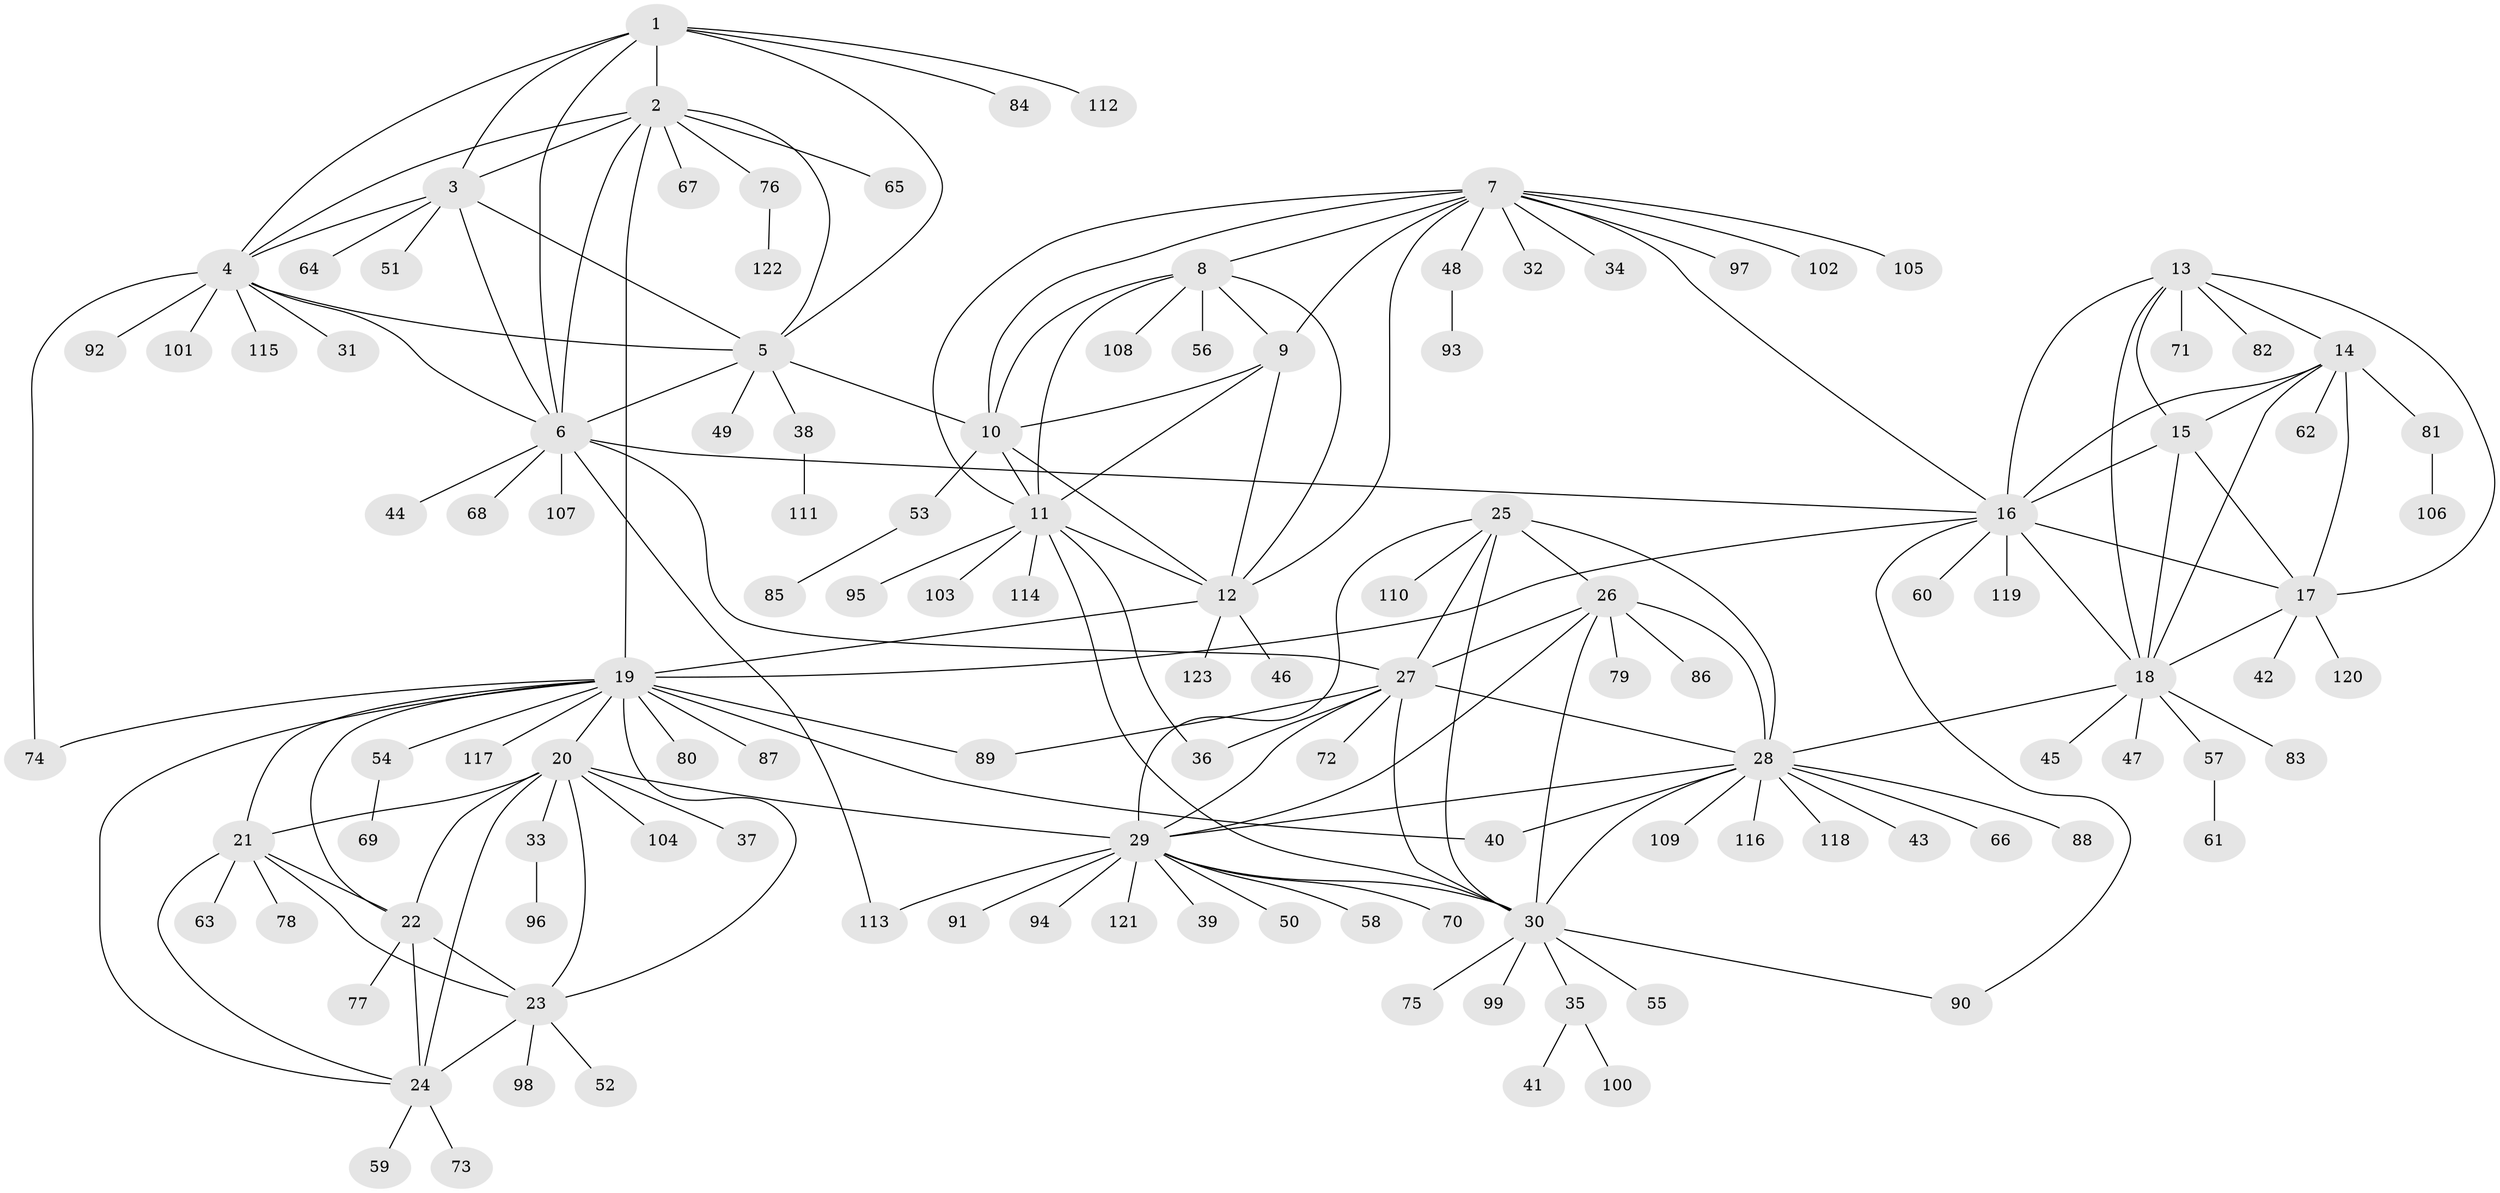 // Generated by graph-tools (version 1.1) at 2025/50/03/09/25 03:50:35]
// undirected, 123 vertices, 184 edges
graph export_dot {
graph [start="1"]
  node [color=gray90,style=filled];
  1;
  2;
  3;
  4;
  5;
  6;
  7;
  8;
  9;
  10;
  11;
  12;
  13;
  14;
  15;
  16;
  17;
  18;
  19;
  20;
  21;
  22;
  23;
  24;
  25;
  26;
  27;
  28;
  29;
  30;
  31;
  32;
  33;
  34;
  35;
  36;
  37;
  38;
  39;
  40;
  41;
  42;
  43;
  44;
  45;
  46;
  47;
  48;
  49;
  50;
  51;
  52;
  53;
  54;
  55;
  56;
  57;
  58;
  59;
  60;
  61;
  62;
  63;
  64;
  65;
  66;
  67;
  68;
  69;
  70;
  71;
  72;
  73;
  74;
  75;
  76;
  77;
  78;
  79;
  80;
  81;
  82;
  83;
  84;
  85;
  86;
  87;
  88;
  89;
  90;
  91;
  92;
  93;
  94;
  95;
  96;
  97;
  98;
  99;
  100;
  101;
  102;
  103;
  104;
  105;
  106;
  107;
  108;
  109;
  110;
  111;
  112;
  113;
  114;
  115;
  116;
  117;
  118;
  119;
  120;
  121;
  122;
  123;
  1 -- 2;
  1 -- 3;
  1 -- 4;
  1 -- 5;
  1 -- 6;
  1 -- 84;
  1 -- 112;
  2 -- 3;
  2 -- 4;
  2 -- 5;
  2 -- 6;
  2 -- 19;
  2 -- 65;
  2 -- 67;
  2 -- 76;
  3 -- 4;
  3 -- 5;
  3 -- 6;
  3 -- 51;
  3 -- 64;
  4 -- 5;
  4 -- 6;
  4 -- 31;
  4 -- 74;
  4 -- 92;
  4 -- 101;
  4 -- 115;
  5 -- 6;
  5 -- 10;
  5 -- 38;
  5 -- 49;
  6 -- 16;
  6 -- 27;
  6 -- 44;
  6 -- 68;
  6 -- 107;
  6 -- 113;
  7 -- 8;
  7 -- 9;
  7 -- 10;
  7 -- 11;
  7 -- 12;
  7 -- 16;
  7 -- 32;
  7 -- 34;
  7 -- 48;
  7 -- 97;
  7 -- 102;
  7 -- 105;
  8 -- 9;
  8 -- 10;
  8 -- 11;
  8 -- 12;
  8 -- 56;
  8 -- 108;
  9 -- 10;
  9 -- 11;
  9 -- 12;
  10 -- 11;
  10 -- 12;
  10 -- 53;
  11 -- 12;
  11 -- 30;
  11 -- 36;
  11 -- 95;
  11 -- 103;
  11 -- 114;
  12 -- 19;
  12 -- 46;
  12 -- 123;
  13 -- 14;
  13 -- 15;
  13 -- 16;
  13 -- 17;
  13 -- 18;
  13 -- 71;
  13 -- 82;
  14 -- 15;
  14 -- 16;
  14 -- 17;
  14 -- 18;
  14 -- 62;
  14 -- 81;
  15 -- 16;
  15 -- 17;
  15 -- 18;
  16 -- 17;
  16 -- 18;
  16 -- 19;
  16 -- 60;
  16 -- 90;
  16 -- 119;
  17 -- 18;
  17 -- 42;
  17 -- 120;
  18 -- 28;
  18 -- 45;
  18 -- 47;
  18 -- 57;
  18 -- 83;
  19 -- 20;
  19 -- 21;
  19 -- 22;
  19 -- 23;
  19 -- 24;
  19 -- 40;
  19 -- 54;
  19 -- 74;
  19 -- 80;
  19 -- 87;
  19 -- 89;
  19 -- 117;
  20 -- 21;
  20 -- 22;
  20 -- 23;
  20 -- 24;
  20 -- 29;
  20 -- 33;
  20 -- 37;
  20 -- 104;
  21 -- 22;
  21 -- 23;
  21 -- 24;
  21 -- 63;
  21 -- 78;
  22 -- 23;
  22 -- 24;
  22 -- 77;
  23 -- 24;
  23 -- 52;
  23 -- 98;
  24 -- 59;
  24 -- 73;
  25 -- 26;
  25 -- 27;
  25 -- 28;
  25 -- 29;
  25 -- 30;
  25 -- 110;
  26 -- 27;
  26 -- 28;
  26 -- 29;
  26 -- 30;
  26 -- 79;
  26 -- 86;
  27 -- 28;
  27 -- 29;
  27 -- 30;
  27 -- 36;
  27 -- 72;
  27 -- 89;
  28 -- 29;
  28 -- 30;
  28 -- 40;
  28 -- 43;
  28 -- 66;
  28 -- 88;
  28 -- 109;
  28 -- 116;
  28 -- 118;
  29 -- 30;
  29 -- 39;
  29 -- 50;
  29 -- 58;
  29 -- 70;
  29 -- 91;
  29 -- 94;
  29 -- 113;
  29 -- 121;
  30 -- 35;
  30 -- 55;
  30 -- 75;
  30 -- 90;
  30 -- 99;
  33 -- 96;
  35 -- 41;
  35 -- 100;
  38 -- 111;
  48 -- 93;
  53 -- 85;
  54 -- 69;
  57 -- 61;
  76 -- 122;
  81 -- 106;
}
